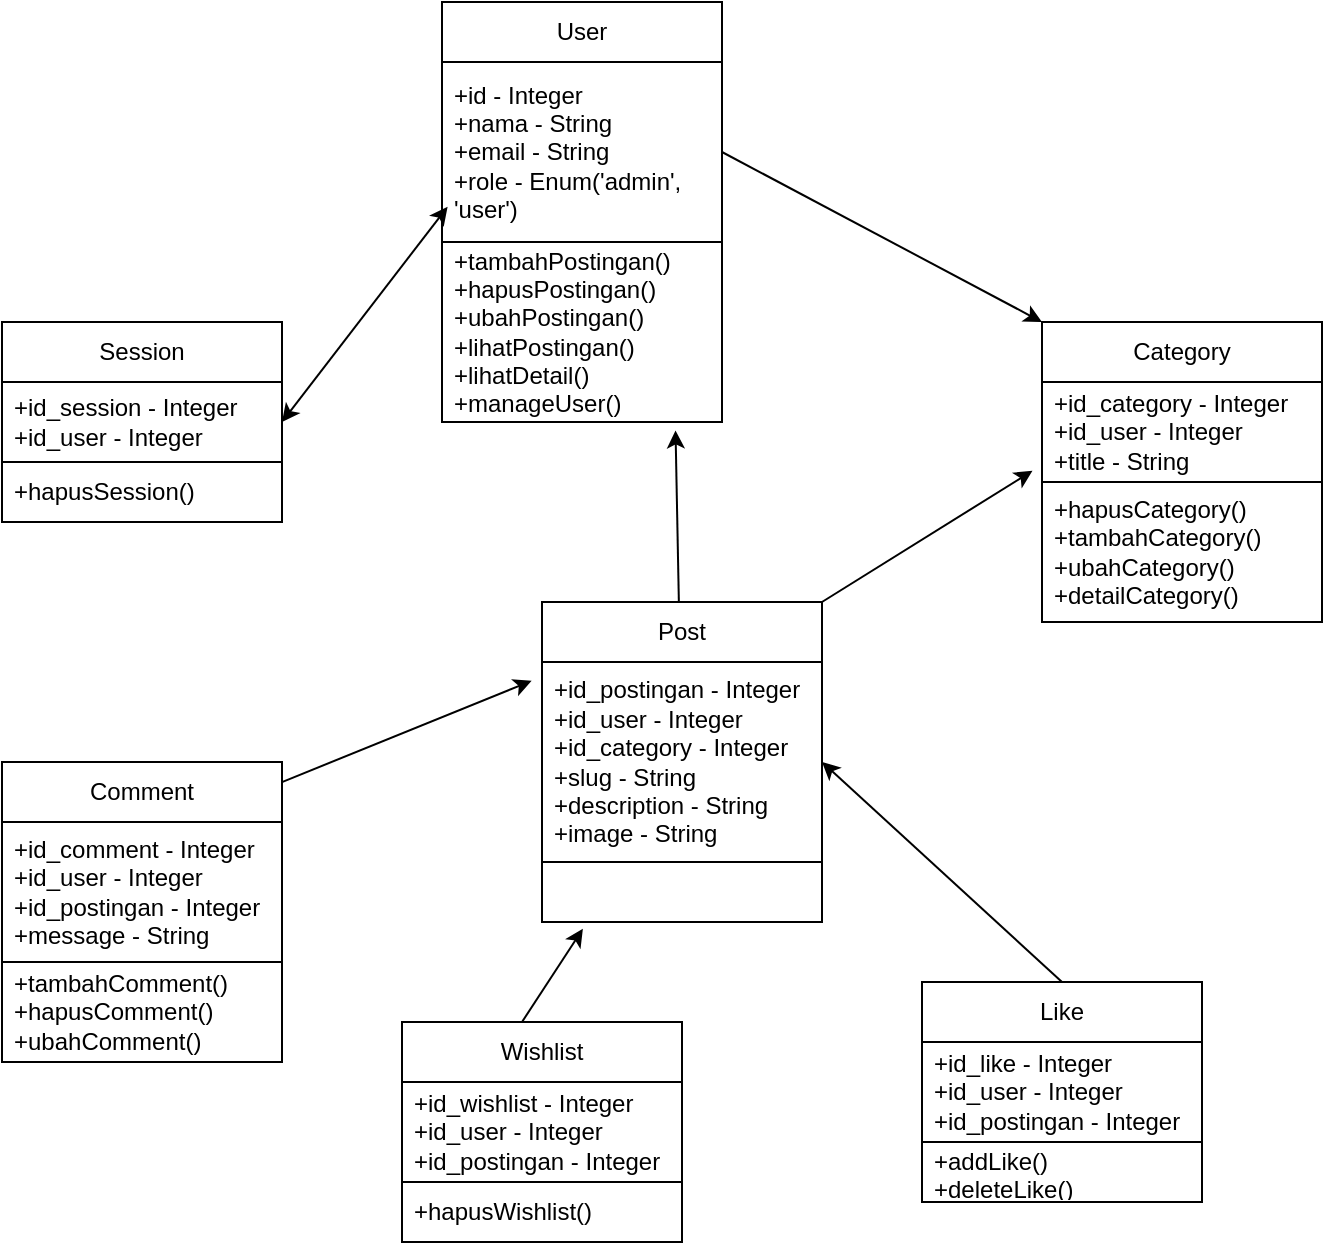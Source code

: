 <mxfile version="22.0.4" type="github">
  <diagram id="C5RBs43oDa-KdzZeNtuy" name="Page-1">
    <mxGraphModel dx="1042" dy="1746" grid="1" gridSize="10" guides="1" tooltips="1" connect="1" arrows="1" fold="1" page="1" pageScale="1" pageWidth="827" pageHeight="1169" math="0" shadow="0">
      <root>
        <mxCell id="WIyWlLk6GJQsqaUBKTNV-0" />
        <mxCell id="WIyWlLk6GJQsqaUBKTNV-1" parent="WIyWlLk6GJQsqaUBKTNV-0" />
        <mxCell id="0vAVI_CeYrNlBZFJAkP3-2" value="User" style="swimlane;fontStyle=0;childLayout=stackLayout;horizontal=1;startSize=30;horizontalStack=0;resizeParent=1;resizeParentMax=0;resizeLast=0;collapsible=1;marginBottom=0;whiteSpace=wrap;html=1;" vertex="1" parent="WIyWlLk6GJQsqaUBKTNV-1">
          <mxGeometry x="330" y="-10" width="140" height="210" as="geometry" />
        </mxCell>
        <mxCell id="0vAVI_CeYrNlBZFJAkP3-3" value="+id - Integer&lt;br&gt;+nama - String&lt;br&gt;+email - String&lt;br&gt;+role - Enum(&#39;admin&#39;, &#39;user&#39;)" style="text;strokeColor=default;fillColor=none;align=left;verticalAlign=middle;spacingLeft=4;spacingRight=4;overflow=hidden;points=[[0,0.5],[1,0.5]];portConstraint=eastwest;rotatable=0;whiteSpace=wrap;html=1;" vertex="1" parent="0vAVI_CeYrNlBZFJAkP3-2">
          <mxGeometry y="30" width="140" height="90" as="geometry" />
        </mxCell>
        <mxCell id="0vAVI_CeYrNlBZFJAkP3-12" value="+tambahPostingan()&lt;br&gt;+hapusPostingan()&lt;br&gt;+ubahPostingan()&lt;br&gt;+lihatPostingan()&lt;br&gt;+lihatDetail()&lt;br&gt;+manageUser()" style="text;strokeColor=default;fillColor=none;align=left;verticalAlign=middle;spacingLeft=4;spacingRight=4;overflow=hidden;points=[[0,0.5],[1,0.5]];portConstraint=eastwest;rotatable=0;whiteSpace=wrap;html=1;" vertex="1" parent="0vAVI_CeYrNlBZFJAkP3-2">
          <mxGeometry y="120" width="140" height="90" as="geometry" />
        </mxCell>
        <mxCell id="0vAVI_CeYrNlBZFJAkP3-13" value="Post" style="swimlane;fontStyle=0;childLayout=stackLayout;horizontal=1;startSize=30;horizontalStack=0;resizeParent=1;resizeParentMax=0;resizeLast=0;collapsible=1;marginBottom=0;whiteSpace=wrap;html=1;" vertex="1" parent="WIyWlLk6GJQsqaUBKTNV-1">
          <mxGeometry x="380" y="290" width="140" height="160" as="geometry" />
        </mxCell>
        <mxCell id="0vAVI_CeYrNlBZFJAkP3-14" value="+id_postingan - Integer&lt;br&gt;+id_user - Integer&lt;br&gt;+id_category - Integer&lt;br&gt;+slug - String&lt;br&gt;+description - String&lt;br&gt;+image - String" style="text;strokeColor=default;fillColor=none;align=left;verticalAlign=middle;spacingLeft=4;spacingRight=4;overflow=hidden;points=[[0,0.5],[1,0.5]];portConstraint=eastwest;rotatable=0;whiteSpace=wrap;html=1;" vertex="1" parent="0vAVI_CeYrNlBZFJAkP3-13">
          <mxGeometry y="30" width="140" height="100" as="geometry" />
        </mxCell>
        <mxCell id="0vAVI_CeYrNlBZFJAkP3-18" value="" style="text;strokeColor=default;fillColor=none;align=left;verticalAlign=middle;spacingLeft=4;spacingRight=4;overflow=hidden;points=[[0,0.5],[1,0.5]];portConstraint=eastwest;rotatable=0;whiteSpace=wrap;html=1;" vertex="1" parent="0vAVI_CeYrNlBZFJAkP3-13">
          <mxGeometry y="130" width="140" height="30" as="geometry" />
        </mxCell>
        <mxCell id="0vAVI_CeYrNlBZFJAkP3-19" value="Session" style="swimlane;fontStyle=0;childLayout=stackLayout;horizontal=1;startSize=30;horizontalStack=0;resizeParent=1;resizeParentMax=0;resizeLast=0;collapsible=1;marginBottom=0;whiteSpace=wrap;html=1;" vertex="1" parent="WIyWlLk6GJQsqaUBKTNV-1">
          <mxGeometry x="110" y="150" width="140" height="100" as="geometry" />
        </mxCell>
        <mxCell id="0vAVI_CeYrNlBZFJAkP3-20" value="+id_session - Integer&lt;br&gt;+id_user - Integer" style="text;strokeColor=default;fillColor=none;align=left;verticalAlign=middle;spacingLeft=4;spacingRight=4;overflow=hidden;points=[[0,0.5],[1,0.5]];portConstraint=eastwest;rotatable=0;whiteSpace=wrap;html=1;" vertex="1" parent="0vAVI_CeYrNlBZFJAkP3-19">
          <mxGeometry y="30" width="140" height="40" as="geometry" />
        </mxCell>
        <mxCell id="0vAVI_CeYrNlBZFJAkP3-21" value="+hapusSession()" style="text;strokeColor=none;fillColor=none;align=left;verticalAlign=middle;spacingLeft=4;spacingRight=4;overflow=hidden;points=[[0,0.5],[1,0.5]];portConstraint=eastwest;rotatable=0;whiteSpace=wrap;html=1;" vertex="1" parent="0vAVI_CeYrNlBZFJAkP3-19">
          <mxGeometry y="70" width="140" height="30" as="geometry" />
        </mxCell>
        <mxCell id="0vAVI_CeYrNlBZFJAkP3-23" value="Category" style="swimlane;fontStyle=0;childLayout=stackLayout;horizontal=1;startSize=30;horizontalStack=0;resizeParent=1;resizeParentMax=0;resizeLast=0;collapsible=1;marginBottom=0;whiteSpace=wrap;html=1;" vertex="1" parent="WIyWlLk6GJQsqaUBKTNV-1">
          <mxGeometry x="630" y="150" width="140" height="150" as="geometry" />
        </mxCell>
        <mxCell id="0vAVI_CeYrNlBZFJAkP3-24" value="+id_category - Integer&lt;br&gt;+id_user - Integer&lt;br&gt;+title - String" style="text;strokeColor=default;fillColor=none;align=left;verticalAlign=middle;spacingLeft=4;spacingRight=4;overflow=hidden;points=[[0,0.5],[1,0.5]];portConstraint=eastwest;rotatable=0;whiteSpace=wrap;html=1;" vertex="1" parent="0vAVI_CeYrNlBZFJAkP3-23">
          <mxGeometry y="30" width="140" height="50" as="geometry" />
        </mxCell>
        <mxCell id="0vAVI_CeYrNlBZFJAkP3-25" value="+hapusCategory()&lt;br&gt;+tambahCategory()&lt;br&gt;+ubahCategory()&lt;br&gt;+detailCategory()" style="text;strokeColor=none;fillColor=none;align=left;verticalAlign=middle;spacingLeft=4;spacingRight=4;overflow=hidden;points=[[0,0.5],[1,0.5]];portConstraint=eastwest;rotatable=0;whiteSpace=wrap;html=1;" vertex="1" parent="0vAVI_CeYrNlBZFJAkP3-23">
          <mxGeometry y="80" width="140" height="70" as="geometry" />
        </mxCell>
        <mxCell id="0vAVI_CeYrNlBZFJAkP3-27" value="Comment" style="swimlane;fontStyle=0;childLayout=stackLayout;horizontal=1;startSize=30;horizontalStack=0;resizeParent=1;resizeParentMax=0;resizeLast=0;collapsible=1;marginBottom=0;whiteSpace=wrap;html=1;" vertex="1" parent="WIyWlLk6GJQsqaUBKTNV-1">
          <mxGeometry x="110" y="370" width="140" height="150" as="geometry" />
        </mxCell>
        <mxCell id="0vAVI_CeYrNlBZFJAkP3-28" value="+id_comment - Integer&lt;br&gt;+id_user - Integer&lt;br&gt;+id_postingan - Integer&lt;br&gt;+message - String" style="text;strokeColor=default;fillColor=none;align=left;verticalAlign=middle;spacingLeft=4;spacingRight=4;overflow=hidden;points=[[0,0.5],[1,0.5]];portConstraint=eastwest;rotatable=0;whiteSpace=wrap;html=1;" vertex="1" parent="0vAVI_CeYrNlBZFJAkP3-27">
          <mxGeometry y="30" width="140" height="70" as="geometry" />
        </mxCell>
        <mxCell id="0vAVI_CeYrNlBZFJAkP3-29" value="+tambahComment()&lt;br&gt;+hapusComment()&lt;br&gt;+ubahComment()" style="text;strokeColor=none;fillColor=none;align=left;verticalAlign=middle;spacingLeft=4;spacingRight=4;overflow=hidden;points=[[0,0.5],[1,0.5]];portConstraint=eastwest;rotatable=0;whiteSpace=wrap;html=1;" vertex="1" parent="0vAVI_CeYrNlBZFJAkP3-27">
          <mxGeometry y="100" width="140" height="50" as="geometry" />
        </mxCell>
        <mxCell id="0vAVI_CeYrNlBZFJAkP3-31" value="Wishlist" style="swimlane;fontStyle=0;childLayout=stackLayout;horizontal=1;startSize=30;horizontalStack=0;resizeParent=1;resizeParentMax=0;resizeLast=0;collapsible=1;marginBottom=0;whiteSpace=wrap;html=1;" vertex="1" parent="WIyWlLk6GJQsqaUBKTNV-1">
          <mxGeometry x="310" y="500" width="140" height="110" as="geometry" />
        </mxCell>
        <mxCell id="0vAVI_CeYrNlBZFJAkP3-32" value="+id_wishlist - Integer&lt;br&gt;+id_user - Integer&lt;br&gt;+id_postingan - Integer" style="text;strokeColor=default;fillColor=none;align=left;verticalAlign=middle;spacingLeft=4;spacingRight=4;overflow=hidden;points=[[0,0.5],[1,0.5]];portConstraint=eastwest;rotatable=0;whiteSpace=wrap;html=1;" vertex="1" parent="0vAVI_CeYrNlBZFJAkP3-31">
          <mxGeometry y="30" width="140" height="50" as="geometry" />
        </mxCell>
        <mxCell id="0vAVI_CeYrNlBZFJAkP3-33" value="+hapusWishlist()" style="text;strokeColor=none;fillColor=none;align=left;verticalAlign=middle;spacingLeft=4;spacingRight=4;overflow=hidden;points=[[0,0.5],[1,0.5]];portConstraint=eastwest;rotatable=0;whiteSpace=wrap;html=1;" vertex="1" parent="0vAVI_CeYrNlBZFJAkP3-31">
          <mxGeometry y="80" width="140" height="30" as="geometry" />
        </mxCell>
        <mxCell id="0vAVI_CeYrNlBZFJAkP3-35" value="Like" style="swimlane;fontStyle=0;childLayout=stackLayout;horizontal=1;startSize=30;horizontalStack=0;resizeParent=1;resizeParentMax=0;resizeLast=0;collapsible=1;marginBottom=0;whiteSpace=wrap;html=1;" vertex="1" parent="WIyWlLk6GJQsqaUBKTNV-1">
          <mxGeometry x="570" y="480" width="140" height="110" as="geometry" />
        </mxCell>
        <mxCell id="0vAVI_CeYrNlBZFJAkP3-36" value="+id_like - Integer&lt;br&gt;+id_user - Integer&lt;br&gt;+id_postingan - Integer" style="text;strokeColor=default;fillColor=none;align=left;verticalAlign=middle;spacingLeft=4;spacingRight=4;overflow=hidden;points=[[0,0.5],[1,0.5]];portConstraint=eastwest;rotatable=0;whiteSpace=wrap;html=1;" vertex="1" parent="0vAVI_CeYrNlBZFJAkP3-35">
          <mxGeometry y="30" width="140" height="50" as="geometry" />
        </mxCell>
        <mxCell id="0vAVI_CeYrNlBZFJAkP3-38" value="+addLike()&lt;br&gt;+deleteLike()" style="text;strokeColor=none;fillColor=none;align=left;verticalAlign=middle;spacingLeft=4;spacingRight=4;overflow=hidden;points=[[0,0.5],[1,0.5]];portConstraint=eastwest;rotatable=0;whiteSpace=wrap;html=1;" vertex="1" parent="0vAVI_CeYrNlBZFJAkP3-35">
          <mxGeometry y="80" width="140" height="30" as="geometry" />
        </mxCell>
        <mxCell id="0vAVI_CeYrNlBZFJAkP3-40" value="" style="endArrow=classic;startArrow=classic;html=1;rounded=0;exitX=1;exitY=0.5;exitDx=0;exitDy=0;entryX=0.02;entryY=0.804;entryDx=0;entryDy=0;entryPerimeter=0;" edge="1" parent="WIyWlLk6GJQsqaUBKTNV-1" source="0vAVI_CeYrNlBZFJAkP3-20" target="0vAVI_CeYrNlBZFJAkP3-3">
          <mxGeometry width="50" height="50" relative="1" as="geometry">
            <mxPoint x="370" y="330" as="sourcePoint" />
            <mxPoint x="420" y="280" as="targetPoint" />
          </mxGeometry>
        </mxCell>
        <mxCell id="0vAVI_CeYrNlBZFJAkP3-43" value="" style="endArrow=classic;html=1;rounded=0;entryX=-0.034;entryY=0.888;entryDx=0;entryDy=0;entryPerimeter=0;exitX=1;exitY=0;exitDx=0;exitDy=0;" edge="1" parent="WIyWlLk6GJQsqaUBKTNV-1" source="0vAVI_CeYrNlBZFJAkP3-13" target="0vAVI_CeYrNlBZFJAkP3-24">
          <mxGeometry width="50" height="50" relative="1" as="geometry">
            <mxPoint x="520" y="363.4" as="sourcePoint" />
            <mxPoint x="626.36" y="190.0" as="targetPoint" />
          </mxGeometry>
        </mxCell>
        <mxCell id="0vAVI_CeYrNlBZFJAkP3-42" value="" style="endArrow=classic;html=1;rounded=0;entryX=0;entryY=0;entryDx=0;entryDy=0;exitX=1;exitY=0.5;exitDx=0;exitDy=0;" edge="1" parent="WIyWlLk6GJQsqaUBKTNV-1" source="0vAVI_CeYrNlBZFJAkP3-3" target="0vAVI_CeYrNlBZFJAkP3-23">
          <mxGeometry width="50" height="50" relative="1" as="geometry">
            <mxPoint x="490.0" y="-15.16" as="sourcePoint" />
            <mxPoint x="648.74" y="150.0" as="targetPoint" />
          </mxGeometry>
        </mxCell>
        <mxCell id="0vAVI_CeYrNlBZFJAkP3-45" value="" style="endArrow=classic;html=1;rounded=0;entryX=0.834;entryY=1.047;entryDx=0;entryDy=0;entryPerimeter=0;" edge="1" parent="WIyWlLk6GJQsqaUBKTNV-1" source="0vAVI_CeYrNlBZFJAkP3-13" target="0vAVI_CeYrNlBZFJAkP3-12">
          <mxGeometry width="50" height="50" relative="1" as="geometry">
            <mxPoint x="492" y="514" as="sourcePoint" />
            <mxPoint x="440" y="200" as="targetPoint" />
          </mxGeometry>
        </mxCell>
        <mxCell id="0vAVI_CeYrNlBZFJAkP3-46" value="" style="endArrow=classic;html=1;rounded=0;exitX=1;exitY=0.067;exitDx=0;exitDy=0;exitPerimeter=0;entryX=-0.037;entryY=0.094;entryDx=0;entryDy=0;entryPerimeter=0;" edge="1" parent="WIyWlLk6GJQsqaUBKTNV-1" source="0vAVI_CeYrNlBZFJAkP3-27" target="0vAVI_CeYrNlBZFJAkP3-14">
          <mxGeometry width="50" height="50" relative="1" as="geometry">
            <mxPoint x="370" y="410" as="sourcePoint" />
            <mxPoint x="420" y="360" as="targetPoint" />
          </mxGeometry>
        </mxCell>
        <mxCell id="0vAVI_CeYrNlBZFJAkP3-47" value="" style="endArrow=classic;html=1;rounded=0;entryX=0.146;entryY=1.113;entryDx=0;entryDy=0;entryPerimeter=0;" edge="1" parent="WIyWlLk6GJQsqaUBKTNV-1" target="0vAVI_CeYrNlBZFJAkP3-18">
          <mxGeometry width="50" height="50" relative="1" as="geometry">
            <mxPoint x="370" y="500" as="sourcePoint" />
            <mxPoint x="420" y="450" as="targetPoint" />
          </mxGeometry>
        </mxCell>
        <mxCell id="0vAVI_CeYrNlBZFJAkP3-48" value="" style="endArrow=classic;html=1;rounded=0;entryX=1;entryY=0.5;entryDx=0;entryDy=0;exitX=0.5;exitY=0;exitDx=0;exitDy=0;" edge="1" parent="WIyWlLk6GJQsqaUBKTNV-1" source="0vAVI_CeYrNlBZFJAkP3-35" target="0vAVI_CeYrNlBZFJAkP3-14">
          <mxGeometry width="50" height="50" relative="1" as="geometry">
            <mxPoint x="370" y="500" as="sourcePoint" />
            <mxPoint x="420" y="450" as="targetPoint" />
          </mxGeometry>
        </mxCell>
      </root>
    </mxGraphModel>
  </diagram>
</mxfile>
